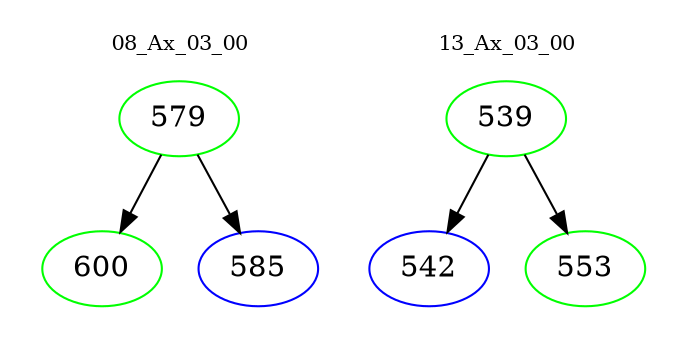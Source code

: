digraph{
subgraph cluster_0 {
color = white
label = "08_Ax_03_00";
fontsize=10;
T0_579 [label="579", color="green"]
T0_579 -> T0_600 [color="black"]
T0_600 [label="600", color="green"]
T0_579 -> T0_585 [color="black"]
T0_585 [label="585", color="blue"]
}
subgraph cluster_1 {
color = white
label = "13_Ax_03_00";
fontsize=10;
T1_539 [label="539", color="green"]
T1_539 -> T1_542 [color="black"]
T1_542 [label="542", color="blue"]
T1_539 -> T1_553 [color="black"]
T1_553 [label="553", color="green"]
}
}
